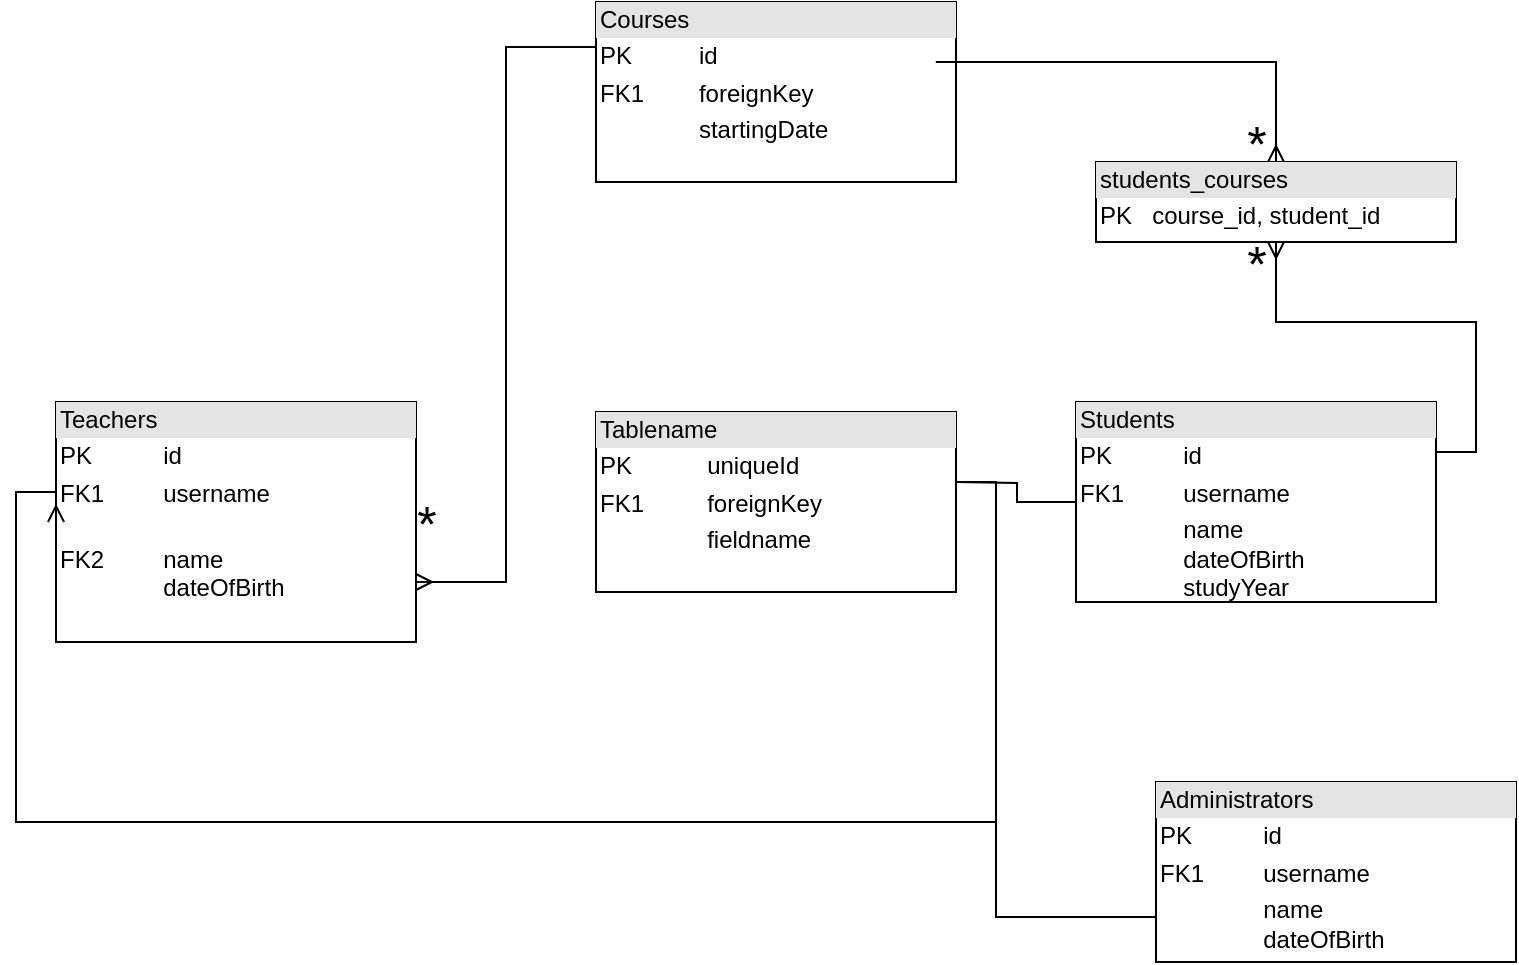 <mxfile version="12.8.8" type="device"><diagram id="z3davl3amKZ8wDJkQuu4" name="Page-1"><mxGraphModel dx="1038" dy="548" grid="1" gridSize="10" guides="1" tooltips="1" connect="1" arrows="1" fold="1" page="1" pageScale="1" pageWidth="827" pageHeight="1169" math="0" shadow="0"><root><mxCell id="0"/><mxCell id="1" parent="0"/><mxCell id="uckwqphJ4aem2uhNvqYM-14" style="edgeStyle=orthogonalEdgeStyle;rounded=0;orthogonalLoop=1;jettySize=auto;html=1;exitX=1;exitY=0.75;exitDx=0;exitDy=0;entryX=0;entryY=0.25;entryDx=0;entryDy=0;startArrow=ERmany;startFill=0;sourcePerimeterSpacing=0;endArrow=none;endFill=0;targetPerimeterSpacing=0;fontSize=25;" parent="1" source="uckwqphJ4aem2uhNvqYM-1" target="uckwqphJ4aem2uhNvqYM-4" edge="1"><mxGeometry relative="1" as="geometry"/></mxCell><mxCell id="uckwqphJ4aem2uhNvqYM-1" value="&lt;div style=&quot;box-sizing: border-box ; width: 100% ; background: #e4e4e4 ; padding: 2px&quot;&gt;Teachers&lt;/div&gt;&lt;table style=&quot;width: 100% ; font-size: 1em&quot; cellpadding=&quot;2&quot; cellspacing=&quot;0&quot;&gt;&lt;tbody&gt;&lt;tr&gt;&lt;td&gt;PK&lt;/td&gt;&lt;td&gt;id&lt;/td&gt;&lt;/tr&gt;&lt;tr&gt;&lt;td&gt;FK1&lt;/td&gt;&lt;td&gt;username&lt;br&gt;&lt;/td&gt;&lt;/tr&gt;&lt;tr&gt;&lt;td&gt;&lt;br&gt;FK2&lt;br&gt;&lt;br&gt;&lt;br&gt;&lt;/td&gt;&lt;td&gt;name&lt;br&gt;dateOfBirth&lt;/td&gt;&lt;/tr&gt;&lt;/tbody&gt;&lt;/table&gt;" style="verticalAlign=top;align=left;overflow=fill;html=1;" parent="1" vertex="1"><mxGeometry x="80" y="240" width="180" height="120" as="geometry"/></mxCell><mxCell id="uckwqphJ4aem2uhNvqYM-2" value="&lt;div style=&quot;box-sizing: border-box ; width: 100% ; background: #e4e4e4 ; padding: 2px&quot;&gt;Students&lt;/div&gt;&lt;table style=&quot;width: 100% ; font-size: 1em&quot; cellpadding=&quot;2&quot; cellspacing=&quot;0&quot;&gt;&lt;tbody&gt;&lt;tr&gt;&lt;td&gt;PK&lt;/td&gt;&lt;td&gt;id&lt;/td&gt;&lt;/tr&gt;&lt;tr&gt;&lt;td&gt;FK1&lt;/td&gt;&lt;td&gt;username&lt;br&gt;&lt;/td&gt;&lt;/tr&gt;&lt;tr&gt;&lt;td&gt;&amp;nbsp;&lt;/td&gt;&lt;td&gt;name&lt;br&gt;dateOfBirth&lt;br&gt;studyYear&lt;/td&gt;&lt;/tr&gt;&lt;/tbody&gt;&lt;/table&gt;" style="verticalAlign=top;align=left;overflow=fill;html=1;" parent="1" vertex="1"><mxGeometry x="590" y="240" width="180" height="100" as="geometry"/></mxCell><mxCell id="uckwqphJ4aem2uhNvqYM-11" style="edgeStyle=orthogonalEdgeStyle;rounded=0;orthogonalLoop=1;jettySize=auto;html=1;exitX=1;exitY=0.25;exitDx=0;exitDy=0;entryX=0;entryY=0.5;entryDx=0;entryDy=0;startArrow=none;startFill=0;sourcePerimeterSpacing=0;endArrow=none;endFill=0;targetPerimeterSpacing=0;fontSize=25;" parent="1" target="uckwqphJ4aem2uhNvqYM-2" edge="1"><mxGeometry relative="1" as="geometry"><mxPoint x="530" y="280" as="sourcePoint"/></mxGeometry></mxCell><mxCell id="uckwqphJ4aem2uhNvqYM-12" style="edgeStyle=orthogonalEdgeStyle;rounded=0;orthogonalLoop=1;jettySize=auto;html=1;exitX=1;exitY=0.25;exitDx=0;exitDy=0;entryX=0;entryY=0.5;entryDx=0;entryDy=0;startArrow=none;startFill=0;sourcePerimeterSpacing=0;endArrow=ERmany;endFill=0;targetPerimeterSpacing=0;fontSize=25;" parent="1" target="uckwqphJ4aem2uhNvqYM-1" edge="1"><mxGeometry relative="1" as="geometry"><Array as="points"><mxPoint x="550" y="280"/><mxPoint x="550" y="450"/><mxPoint x="60" y="450"/><mxPoint x="60" y="285"/></Array><mxPoint x="530" y="280" as="sourcePoint"/></mxGeometry></mxCell><mxCell id="nQR3oq2zGm668UX87NG5-3" style="edgeStyle=orthogonalEdgeStyle;rounded=0;orthogonalLoop=1;jettySize=auto;html=1;exitX=1;exitY=0.25;exitDx=0;exitDy=0;entryX=0;entryY=0.75;entryDx=0;entryDy=0;endArrow=none;endFill=0;" edge="1" parent="1" target="nQR3oq2zGm668UX87NG5-2"><mxGeometry relative="1" as="geometry"><mxPoint x="530" y="280" as="sourcePoint"/><Array as="points"><mxPoint x="550" y="280"/><mxPoint x="550" y="498"/></Array></mxGeometry></mxCell><mxCell id="uckwqphJ4aem2uhNvqYM-4" value="&lt;div style=&quot;box-sizing: border-box ; width: 100% ; background: #e4e4e4 ; padding: 2px&quot;&gt;Courses&lt;/div&gt;&lt;table style=&quot;width: 100% ; font-size: 1em&quot; cellpadding=&quot;2&quot; cellspacing=&quot;0&quot;&gt;&lt;tbody&gt;&lt;tr&gt;&lt;td&gt;PK&lt;/td&gt;&lt;td&gt;id&lt;/td&gt;&lt;/tr&gt;&lt;tr&gt;&lt;td&gt;FK1&lt;/td&gt;&lt;td&gt;foreignKey&lt;/td&gt;&lt;/tr&gt;&lt;tr&gt;&lt;td&gt;&lt;/td&gt;&lt;td&gt;startingDate&lt;/td&gt;&lt;/tr&gt;&lt;/tbody&gt;&lt;/table&gt;" style="verticalAlign=top;align=left;overflow=fill;html=1;" parent="1" vertex="1"><mxGeometry x="350" y="40" width="180" height="90" as="geometry"/></mxCell><mxCell id="uckwqphJ4aem2uhNvqYM-5" value="" style="line;strokeWidth=1;fillColor=none;align=left;verticalAlign=middle;spacingTop=-1;spacingLeft=3;spacingRight=3;rotatable=0;labelPosition=right;points=[];portConstraint=eastwest;" parent="1" vertex="1"><mxGeometry x="390" y="250" width="40" height="8" as="geometry"/></mxCell><mxCell id="uckwqphJ4aem2uhNvqYM-7" value="*" style="text;html=1;align=center;verticalAlign=middle;resizable=0;points=[];autosize=1;fontSize=25;" parent="1" vertex="1"><mxGeometry x="250" y="280" width="30" height="40" as="geometry"/></mxCell><mxCell id="uckwqphJ4aem2uhNvqYM-9" style="edgeStyle=orthogonalEdgeStyle;rounded=0;orthogonalLoop=1;jettySize=auto;html=1;exitX=0.5;exitY=0;exitDx=0;exitDy=0;entryX=0.944;entryY=0.333;entryDx=0;entryDy=0;entryPerimeter=0;startArrow=ERmany;startFill=0;sourcePerimeterSpacing=0;endArrow=none;endFill=0;targetPerimeterSpacing=0;fontSize=25;" parent="1" source="uckwqphJ4aem2uhNvqYM-8" target="uckwqphJ4aem2uhNvqYM-4" edge="1"><mxGeometry relative="1" as="geometry"/></mxCell><mxCell id="uckwqphJ4aem2uhNvqYM-10" style="edgeStyle=orthogonalEdgeStyle;rounded=0;orthogonalLoop=1;jettySize=auto;html=1;exitX=0.5;exitY=1;exitDx=0;exitDy=0;entryX=1;entryY=0.25;entryDx=0;entryDy=0;startArrow=ERmany;startFill=0;sourcePerimeterSpacing=0;endArrow=none;endFill=0;targetPerimeterSpacing=0;fontSize=25;" parent="1" source="uckwqphJ4aem2uhNvqYM-8" target="uckwqphJ4aem2uhNvqYM-2" edge="1"><mxGeometry relative="1" as="geometry"/></mxCell><mxCell id="uckwqphJ4aem2uhNvqYM-8" value="&lt;div style=&quot;box-sizing: border-box ; width: 100% ; background: rgb(228 , 228 , 228) ; padding: 2px ; font-size: 12px&quot;&gt;students_courses&lt;/div&gt;&lt;table style=&quot;width: 100% ; font-size: 12px&quot; cellpadding=&quot;2&quot; cellspacing=&quot;0&quot;&gt;&lt;tbody&gt;&lt;tr&gt;&lt;td&gt;PK&lt;/td&gt;&lt;td&gt;course_id, student_id&lt;/td&gt;&lt;/tr&gt;&lt;tr&gt;&lt;td&gt;&lt;br&gt;&lt;/td&gt;&lt;td&gt;&lt;br&gt;&lt;/td&gt;&lt;/tr&gt;&lt;tr&gt;&lt;td&gt;&lt;/td&gt;&lt;td&gt;&lt;br&gt;&lt;/td&gt;&lt;/tr&gt;&lt;/tbody&gt;&lt;/table&gt;" style="verticalAlign=top;align=left;overflow=fill;html=1;fontSize=25;" parent="1" vertex="1"><mxGeometry x="600" y="120" width="180" height="40" as="geometry"/></mxCell><mxCell id="uckwqphJ4aem2uhNvqYM-16" value="*" style="text;html=1;align=center;verticalAlign=middle;resizable=0;points=[];autosize=1;fontSize=25;" parent="1" vertex="1"><mxGeometry x="665" y="150" width="30" height="40" as="geometry"/></mxCell><mxCell id="uckwqphJ4aem2uhNvqYM-17" value="*" style="text;html=1;align=center;verticalAlign=middle;resizable=0;points=[];autosize=1;fontSize=25;" parent="1" vertex="1"><mxGeometry x="665" y="90" width="30" height="40" as="geometry"/></mxCell><mxCell id="nQR3oq2zGm668UX87NG5-1" value="&lt;div style=&quot;box-sizing:border-box;width:100%;background:#e4e4e4;padding:2px;&quot;&gt;Tablename&lt;/div&gt;&lt;table style=&quot;width:100%;font-size:1em;&quot; cellpadding=&quot;2&quot; cellspacing=&quot;0&quot;&gt;&lt;tr&gt;&lt;td&gt;PK&lt;/td&gt;&lt;td&gt;uniqueId&lt;/td&gt;&lt;/tr&gt;&lt;tr&gt;&lt;td&gt;FK1&lt;/td&gt;&lt;td&gt;foreignKey&lt;/td&gt;&lt;/tr&gt;&lt;tr&gt;&lt;td&gt;&lt;/td&gt;&lt;td&gt;fieldname&lt;/td&gt;&lt;/tr&gt;&lt;/table&gt;" style="verticalAlign=top;align=left;overflow=fill;html=1;" vertex="1" parent="1"><mxGeometry x="350" y="245" width="180" height="90" as="geometry"/></mxCell><mxCell id="nQR3oq2zGm668UX87NG5-2" value="&lt;div style=&quot;box-sizing: border-box ; width: 100% ; background: #e4e4e4 ; padding: 2px&quot;&gt;Administrators&lt;/div&gt;&lt;table style=&quot;width: 100% ; font-size: 1em&quot; cellpadding=&quot;2&quot; cellspacing=&quot;0&quot;&gt;&lt;tbody&gt;&lt;tr&gt;&lt;td&gt;PK&lt;/td&gt;&lt;td&gt;id&lt;/td&gt;&lt;/tr&gt;&lt;tr&gt;&lt;td&gt;FK1&lt;/td&gt;&lt;td&gt;username&lt;/td&gt;&lt;/tr&gt;&lt;tr&gt;&lt;td&gt;&lt;/td&gt;&lt;td&gt;name&lt;br&gt;dateOfBirth&lt;/td&gt;&lt;/tr&gt;&lt;/tbody&gt;&lt;/table&gt;" style="verticalAlign=top;align=left;overflow=fill;html=1;" vertex="1" parent="1"><mxGeometry x="630" y="430" width="180" height="90" as="geometry"/></mxCell></root></mxGraphModel></diagram></mxfile>